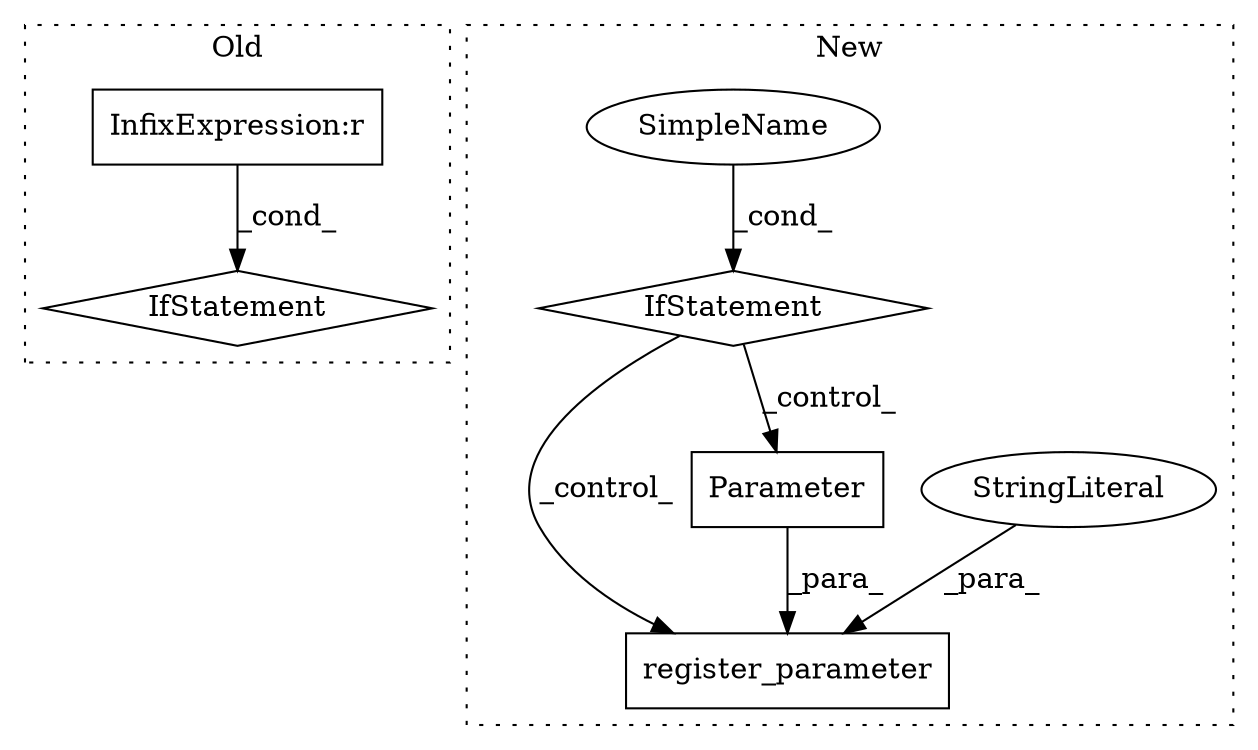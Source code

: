 digraph G {
subgraph cluster0 {
1 [label="IfStatement" a="25" s="430,467" l="4,2" shape="diamond"];
6 [label="InfixExpression:r" a="27" s="462" l="4" shape="box"];
label = "Old";
style="dotted";
}
subgraph cluster1 {
2 [label="register_parameter" a="32" s="548,640" l="19,1" shape="box"];
3 [label="StringLiteral" a="45" s="567" l="17" shape="ellipse"];
4 [label="IfStatement" a="25" s="407,449" l="8,2" shape="diamond"];
5 [label="SimpleName" a="42" s="" l="" shape="ellipse"];
7 [label="Parameter" a="32" s="588,616" l="10,1" shape="box"];
label = "New";
style="dotted";
}
3 -> 2 [label="_para_"];
4 -> 2 [label="_control_"];
4 -> 7 [label="_control_"];
5 -> 4 [label="_cond_"];
6 -> 1 [label="_cond_"];
7 -> 2 [label="_para_"];
}